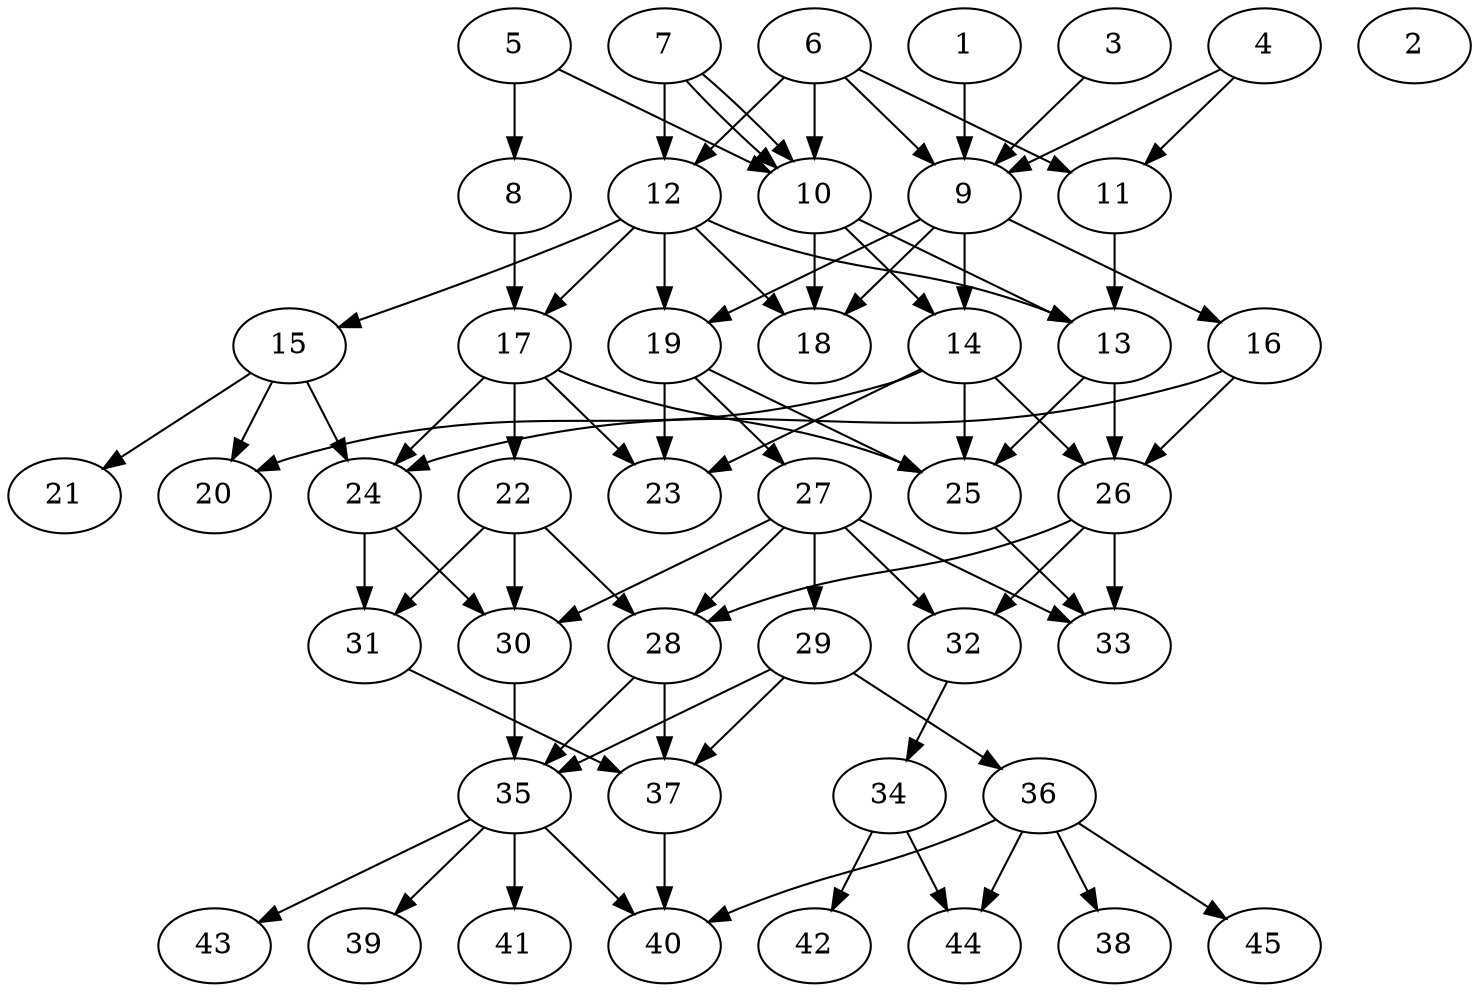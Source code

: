 // DAG automatically generated by daggen at Thu Oct  3 14:07:23 2019
// ./daggen --dot -n 45 --ccr 0.5 --fat 0.5 --regular 0.5 --density 0.6 --mindata 5242880 --maxdata 52428800 
digraph G {
  1 [size="61005824", alpha="0.01", expect_size="30502912"] 
  1 -> 9 [size ="30502912"]
  2 [size="86624256", alpha="0.09", expect_size="43312128"] 
  3 [size="85166080", alpha="0.15", expect_size="42583040"] 
  3 -> 9 [size ="42583040"]
  4 [size="20400128", alpha="0.05", expect_size="10200064"] 
  4 -> 9 [size ="10200064"]
  4 -> 11 [size ="10200064"]
  5 [size="35305472", alpha="0.12", expect_size="17652736"] 
  5 -> 8 [size ="17652736"]
  5 -> 10 [size ="17652736"]
  6 [size="51728384", alpha="0.10", expect_size="25864192"] 
  6 -> 9 [size ="25864192"]
  6 -> 10 [size ="25864192"]
  6 -> 11 [size ="25864192"]
  6 -> 12 [size ="25864192"]
  7 [size="30758912", alpha="0.04", expect_size="15379456"] 
  7 -> 10 [size ="15379456"]
  7 -> 10 [size ="15379456"]
  7 -> 12 [size ="15379456"]
  8 [size="27904000", alpha="0.06", expect_size="13952000"] 
  8 -> 17 [size ="13952000"]
  9 [size="93732864", alpha="0.02", expect_size="46866432"] 
  9 -> 14 [size ="46866432"]
  9 -> 16 [size ="46866432"]
  9 -> 18 [size ="46866432"]
  9 -> 19 [size ="46866432"]
  10 [size="87752704", alpha="0.08", expect_size="43876352"] 
  10 -> 13 [size ="43876352"]
  10 -> 14 [size ="43876352"]
  10 -> 18 [size ="43876352"]
  11 [size="85432320", alpha="0.04", expect_size="42716160"] 
  11 -> 13 [size ="42716160"]
  12 [size="91650048", alpha="0.20", expect_size="45825024"] 
  12 -> 13 [size ="45825024"]
  12 -> 15 [size ="45825024"]
  12 -> 17 [size ="45825024"]
  12 -> 18 [size ="45825024"]
  12 -> 19 [size ="45825024"]
  13 [size="39335936", alpha="0.17", expect_size="19667968"] 
  13 -> 25 [size ="19667968"]
  13 -> 26 [size ="19667968"]
  14 [size="15159296", alpha="0.01", expect_size="7579648"] 
  14 -> 20 [size ="7579648"]
  14 -> 23 [size ="7579648"]
  14 -> 25 [size ="7579648"]
  14 -> 26 [size ="7579648"]
  15 [size="36825088", alpha="0.02", expect_size="18412544"] 
  15 -> 20 [size ="18412544"]
  15 -> 21 [size ="18412544"]
  15 -> 24 [size ="18412544"]
  16 [size="92147712", alpha="0.16", expect_size="46073856"] 
  16 -> 24 [size ="46073856"]
  16 -> 26 [size ="46073856"]
  17 [size="46721024", alpha="0.12", expect_size="23360512"] 
  17 -> 22 [size ="23360512"]
  17 -> 23 [size ="23360512"]
  17 -> 24 [size ="23360512"]
  17 -> 25 [size ="23360512"]
  18 [size="67870720", alpha="0.12", expect_size="33935360"] 
  19 [size="94574592", alpha="0.00", expect_size="47287296"] 
  19 -> 23 [size ="47287296"]
  19 -> 25 [size ="47287296"]
  19 -> 27 [size ="47287296"]
  20 [size="103532544", alpha="0.00", expect_size="51766272"] 
  21 [size="45688832", alpha="0.11", expect_size="22844416"] 
  22 [size="64002048", alpha="0.18", expect_size="32001024"] 
  22 -> 28 [size ="32001024"]
  22 -> 30 [size ="32001024"]
  22 -> 31 [size ="32001024"]
  23 [size="62758912", alpha="0.00", expect_size="31379456"] 
  24 [size="46823424", alpha="0.05", expect_size="23411712"] 
  24 -> 30 [size ="23411712"]
  24 -> 31 [size ="23411712"]
  25 [size="49823744", alpha="0.15", expect_size="24911872"] 
  25 -> 33 [size ="24911872"]
  26 [size="59871232", alpha="0.14", expect_size="29935616"] 
  26 -> 28 [size ="29935616"]
  26 -> 32 [size ="29935616"]
  26 -> 33 [size ="29935616"]
  27 [size="43018240", alpha="0.17", expect_size="21509120"] 
  27 -> 28 [size ="21509120"]
  27 -> 29 [size ="21509120"]
  27 -> 30 [size ="21509120"]
  27 -> 32 [size ="21509120"]
  27 -> 33 [size ="21509120"]
  28 [size="98547712", alpha="0.04", expect_size="49273856"] 
  28 -> 35 [size ="49273856"]
  28 -> 37 [size ="49273856"]
  29 [size="63115264", alpha="0.08", expect_size="31557632"] 
  29 -> 35 [size ="31557632"]
  29 -> 36 [size ="31557632"]
  29 -> 37 [size ="31557632"]
  30 [size="63358976", alpha="0.09", expect_size="31679488"] 
  30 -> 35 [size ="31679488"]
  31 [size="63623168", alpha="0.06", expect_size="31811584"] 
  31 -> 37 [size ="31811584"]
  32 [size="20056064", alpha="0.19", expect_size="10028032"] 
  32 -> 34 [size ="10028032"]
  33 [size="103170048", alpha="0.19", expect_size="51585024"] 
  34 [size="104529920", alpha="0.00", expect_size="52264960"] 
  34 -> 42 [size ="52264960"]
  34 -> 44 [size ="52264960"]
  35 [size="34052096", alpha="0.07", expect_size="17026048"] 
  35 -> 39 [size ="17026048"]
  35 -> 40 [size ="17026048"]
  35 -> 41 [size ="17026048"]
  35 -> 43 [size ="17026048"]
  36 [size="10928128", alpha="0.11", expect_size="5464064"] 
  36 -> 38 [size ="5464064"]
  36 -> 40 [size ="5464064"]
  36 -> 44 [size ="5464064"]
  36 -> 45 [size ="5464064"]
  37 [size="76402688", alpha="0.02", expect_size="38201344"] 
  37 -> 40 [size ="38201344"]
  38 [size="62007296", alpha="0.06", expect_size="31003648"] 
  39 [size="79534080", alpha="0.08", expect_size="39767040"] 
  40 [size="23486464", alpha="0.09", expect_size="11743232"] 
  41 [size="65505280", alpha="0.18", expect_size="32752640"] 
  42 [size="91793408", alpha="0.18", expect_size="45896704"] 
  43 [size="89147392", alpha="0.09", expect_size="44573696"] 
  44 [size="86413312", alpha="0.08", expect_size="43206656"] 
  45 [size="88270848", alpha="0.15", expect_size="44135424"] 
}
